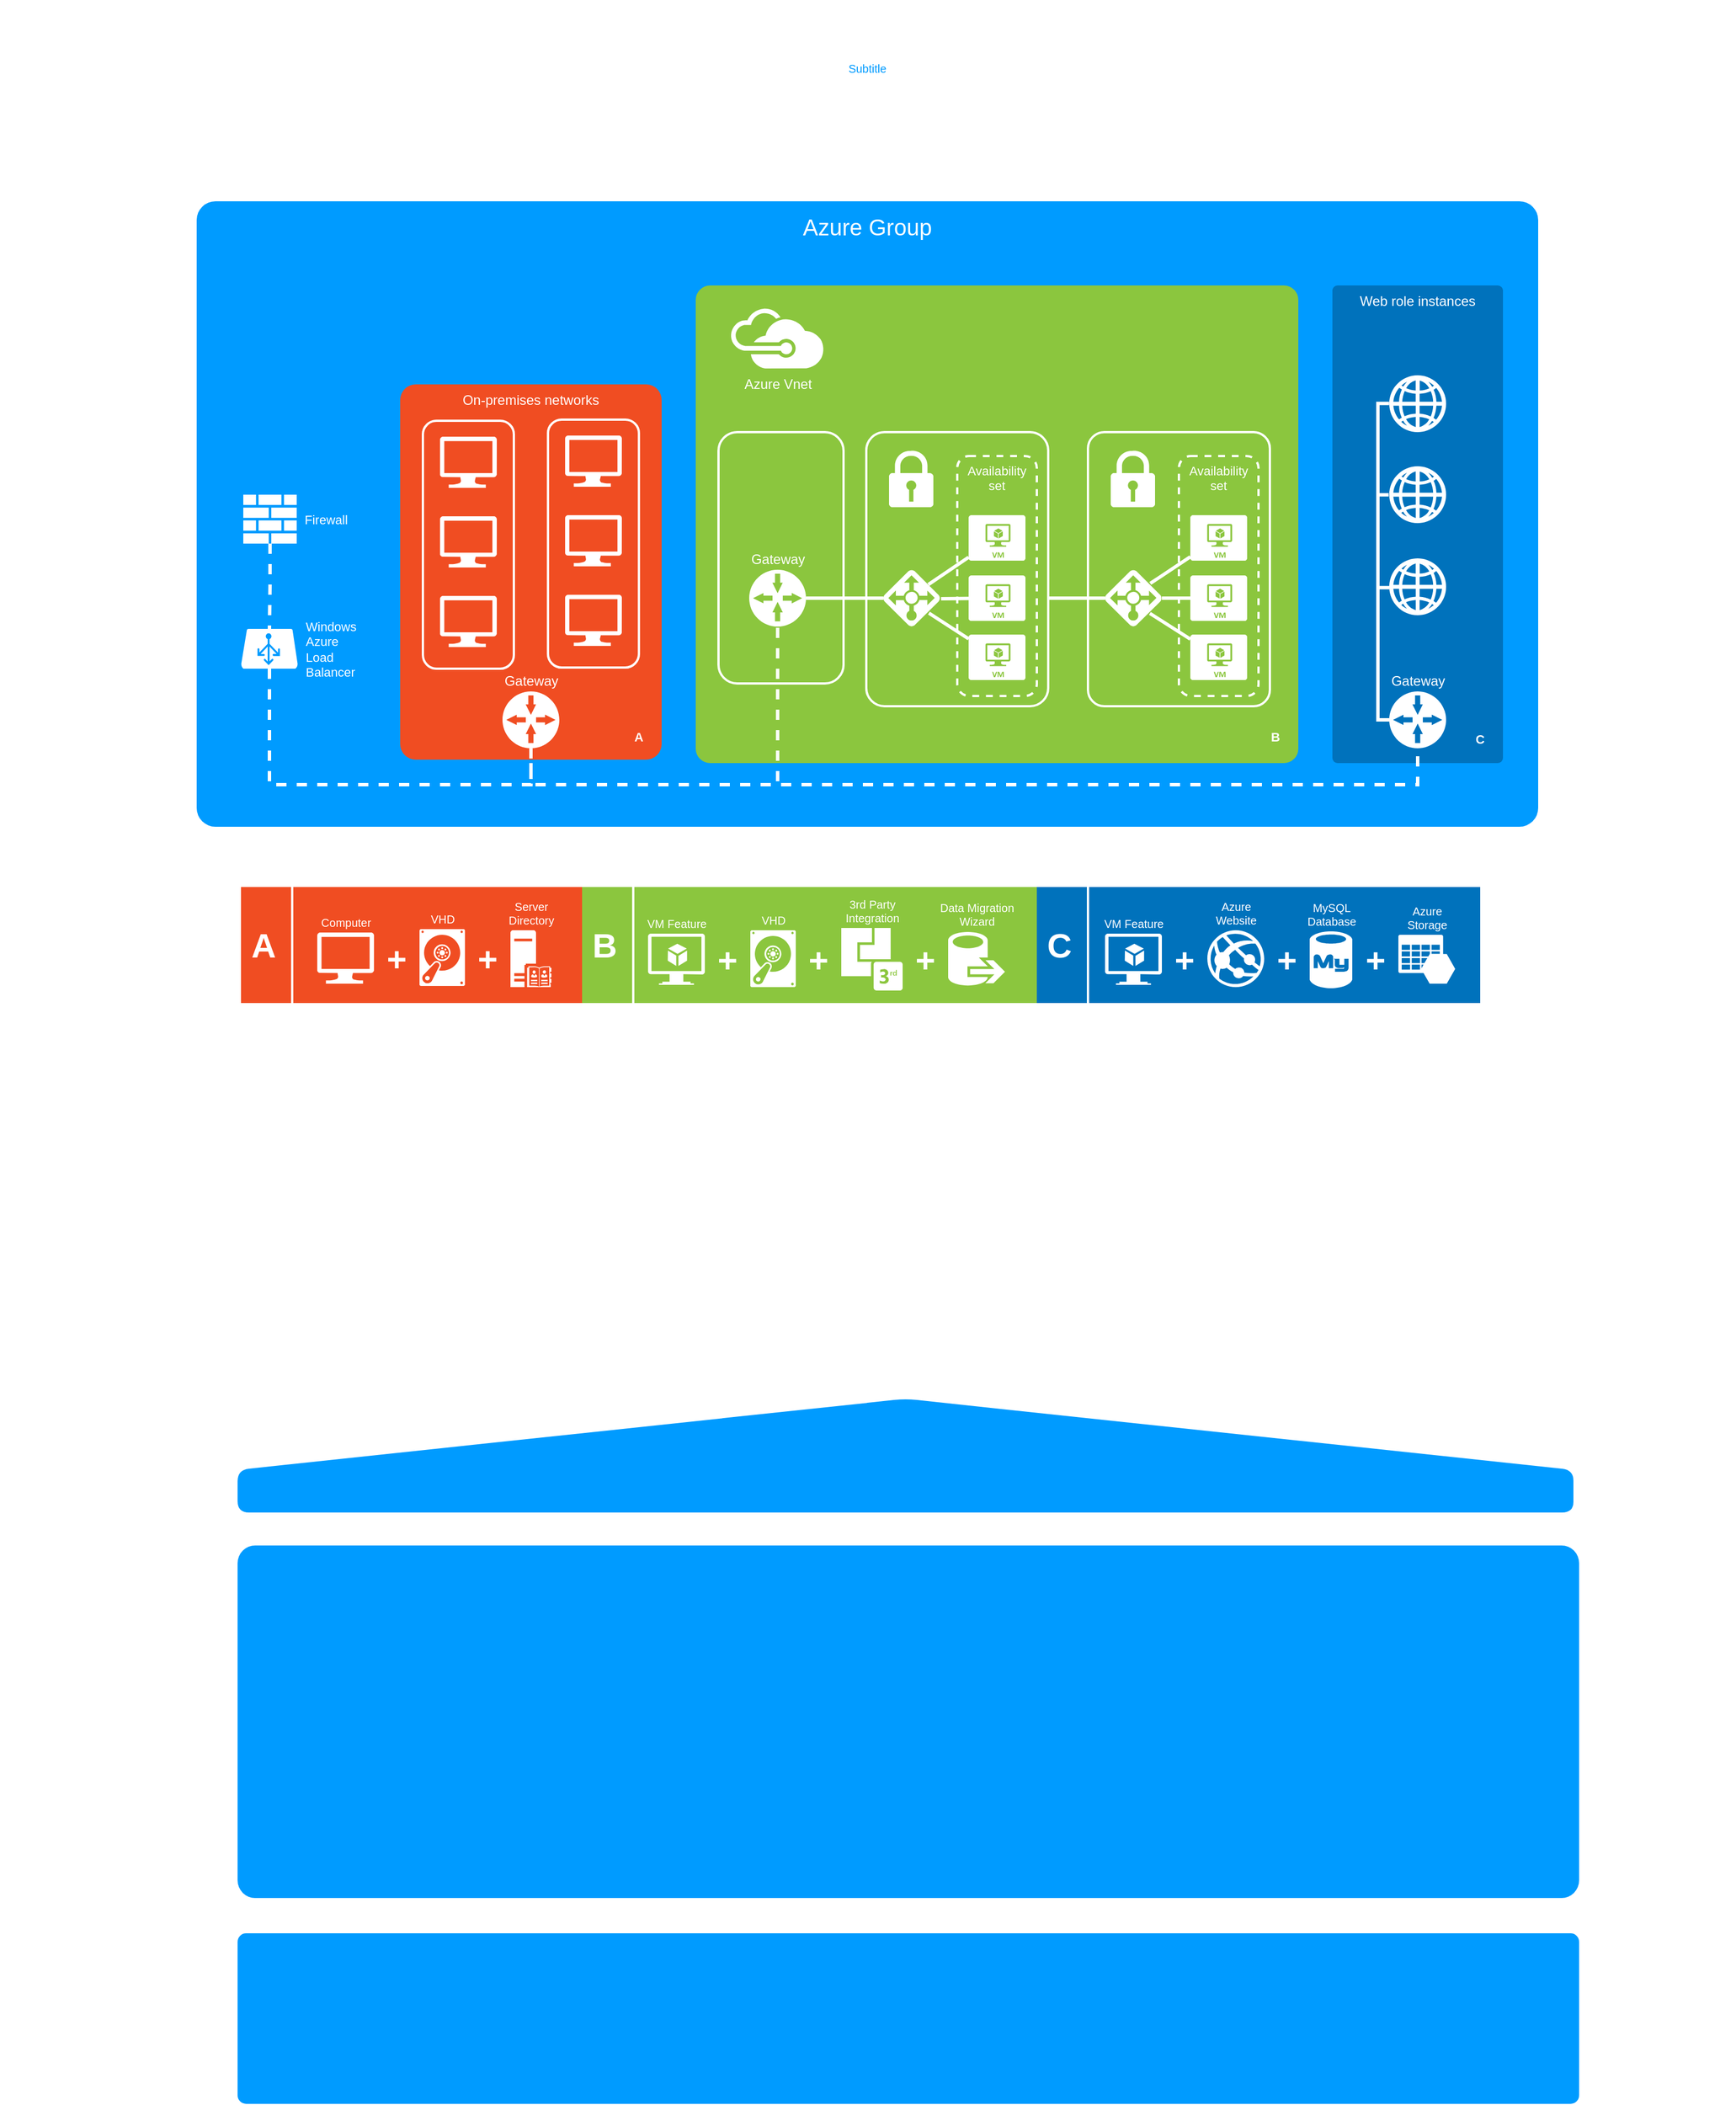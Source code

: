 <mxfile version="15.7.4" type="github">
  <diagram name="Page-1" id="7a6c530e-6e37-e111-ec74-82921da8cc10">
    <mxGraphModel dx="1483" dy="781" grid="1" gridSize="10" guides="1" tooltips="1" connect="1" arrows="1" fold="1" page="1" pageScale="1.5" pageWidth="1169" pageHeight="826" background="#FFFFFF" math="0" shadow="0">
      <root>
        <mxCell id="0" style=";html=1;" />
        <mxCell id="1" style=";html=1;" parent="0" />
        <mxCell id="23046e2b9bb16c14-116" value="Azure Group" style="whiteSpace=wrap;html=1;rounded=1;shadow=0;strokeColor=none;strokeWidth=2;fillColor=#009BFF;fontSize=20;fontColor=#FFFFFF;align=center;arcSize=3;verticalAlign=top;spacingTop=4;" parent="1" vertex="1">
          <mxGeometry x="287" y="217" width="1180" height="550" as="geometry" />
        </mxCell>
        <mxCell id="23046e2b9bb16c14-64" value="Web role instances" style="rounded=1;whiteSpace=wrap;html=1;shadow=0;strokeWidth=2;fillColor=#0072BC;fontSize=12;fontColor=#FFFFFF;align=center;strokeColor=none;arcSize=3;verticalAlign=top;" parent="1" vertex="1">
          <mxGeometry x="1286" y="291" width="150" height="420" as="geometry" />
        </mxCell>
        <mxCell id="23046e2b9bb16c14-27" value="" style="rounded=1;whiteSpace=wrap;html=1;shadow=0;strokeWidth=2;fillColor=#8BC63E;fontSize=12;fontColor=#000000;align=center;strokeColor=none;arcSize=3;" parent="1" vertex="1">
          <mxGeometry x="726" y="291" width="530" height="420" as="geometry" />
        </mxCell>
        <mxCell id="23046e2b9bb16c14-2" value="" style="rounded=1;whiteSpace=wrap;html=1;shadow=0;strokeWidth=2;fillColor=none;fontSize=12;fontColor=#000000;align=center;strokeColor=#FFFFFF;arcSize=10;" parent="1" vertex="1">
          <mxGeometry x="876" y="420" width="160" height="241" as="geometry" />
        </mxCell>
        <mxCell id="23046e2b9bb16c14-54" value="Availability set" style="rounded=1;whiteSpace=wrap;html=1;shadow=0;strokeWidth=2;fillColor=none;fontSize=11;fontColor=#FFFFFF;align=center;strokeColor=#FFFFFF;dashed=1;verticalAlign=top;" parent="1" vertex="1">
          <mxGeometry x="956" y="441" width="70" height="211" as="geometry" />
        </mxCell>
        <mxCell id="23046e2b9bb16c14-28" value="On-premises networks" style="rounded=1;whiteSpace=wrap;html=1;shadow=0;strokeWidth=2;fillColor=#F04D22;fontSize=12;fontColor=#FFFFFF;align=center;strokeColor=none;arcSize=6;verticalAlign=top;" parent="1" vertex="1">
          <mxGeometry x="466" y="378" width="230" height="330" as="geometry" />
        </mxCell>
        <mxCell id="23046e2b9bb16c14-49" value="" style="rounded=1;whiteSpace=wrap;html=1;shadow=0;strokeWidth=2;fillColor=none;fontSize=12;fontColor=#000000;align=center;strokeColor=#FFFFFF;" parent="1" vertex="1">
          <mxGeometry x="486" y="410" width="80" height="218" as="geometry" />
        </mxCell>
        <mxCell id="23046e2b9bb16c14-1" value="" style="rounded=1;whiteSpace=wrap;html=1;shadow=0;strokeWidth=2;fillColor=none;fontSize=12;fontColor=#000000;align=center;strokeColor=#FFFFFF;" parent="1" vertex="1">
          <mxGeometry x="746" y="420" width="110" height="221" as="geometry" />
        </mxCell>
        <mxCell id="24964f25f45c63f1-1" value="" style="verticalLabelPosition=bottom;html=1;verticalAlign=top;strokeColor=none;fillColor=#FFFFFF;shape=mxgraph.azure.computer;rounded=0;shadow=0;fontSize=12;fontColor=#000000;align=center;" parent="1" vertex="1">
          <mxGeometry x="501" y="424" width="50" height="45" as="geometry" />
        </mxCell>
        <mxCell id="24964f25f45c63f1-2" value="" style="verticalLabelPosition=bottom;html=1;verticalAlign=top;strokeColor=none;fillColor=#FFFFFF;shape=mxgraph.azure.computer;rounded=0;shadow=0;fontSize=12;fontColor=#000000;align=center;" parent="1" vertex="1">
          <mxGeometry x="501" y="494" width="50" height="45" as="geometry" />
        </mxCell>
        <mxCell id="24964f25f45c63f1-3" value="" style="verticalLabelPosition=bottom;html=1;verticalAlign=top;strokeColor=none;fillColor=#FFFFFF;shape=mxgraph.azure.computer;rounded=0;shadow=0;fontSize=12;fontColor=#000000;align=center;" parent="1" vertex="1">
          <mxGeometry x="501" y="564" width="50" height="45" as="geometry" />
        </mxCell>
        <mxCell id="23046e2b9bb16c14-73" style="html=1;startArrow=none;startFill=0;startSize=10;endArrow=none;endFill=0;endSize=10;strokeWidth=3;fontSize=11;fontColor=#FFFFFF;strokeColor=#FFFFFF;rounded=0;" parent="1" source="24964f25f45c63f1-5" target="23046e2b9bb16c14-7" edge="1">
          <mxGeometry relative="1" as="geometry" />
        </mxCell>
        <mxCell id="24964f25f45c63f1-5" value="Gateway" style="shadow=0;dashed=0;html=1;strokeColor=none;shape=mxgraph.mscae.enterprise.gateway;fillColor=#FFFFFF;rounded=0;fontSize=12;fontColor=#FFFFFF;align=center;labelPosition=center;verticalLabelPosition=top;verticalAlign=bottom;" parent="1" vertex="1">
          <mxGeometry x="773" y="541" width="50" height="50" as="geometry" />
        </mxCell>
        <mxCell id="24964f25f45c63f1-6" value="" style="shadow=0;dashed=0;html=1;strokeColor=none;shape=mxgraph.mscae.enterprise.lock;fillColor=#FFFFFF;rounded=0;fontSize=12;fontColor=#000000;align=center;" parent="1" vertex="1">
          <mxGeometry x="896" y="436" width="39" height="50" as="geometry" />
        </mxCell>
        <mxCell id="23046e2b9bb16c14-7" value="" style="shadow=0;dashed=0;html=1;strokeColor=none;labelPosition=center;verticalLabelPosition=bottom;verticalAlign=top;shape=mxgraph.mscae.cloud.azure_load_balancer_feature;fillColor=#FFFFFF;rounded=1;fontSize=12;fontColor=#000000;align=center;" parent="1" vertex="1">
          <mxGeometry x="891" y="541" width="50" height="50" as="geometry" />
        </mxCell>
        <mxCell id="23046e2b9bb16c14-75" style="html=1;startArrow=none;startFill=0;startSize=10;endArrow=none;endFill=0;endSize=10;strokeWidth=3;fontSize=11;fontColor=#FFFFFF;entryX=0.793;entryY=0.26;entryPerimeter=0;strokeColor=#FFFFFF;rounded=0;" parent="1" source="23046e2b9bb16c14-29" target="23046e2b9bb16c14-7" edge="1">
          <mxGeometry relative="1" as="geometry" />
        </mxCell>
        <mxCell id="23046e2b9bb16c14-29" value="" style="verticalLabelPosition=bottom;html=1;verticalAlign=top;strokeColor=none;fillColor=#FFFFFF;shape=mxgraph.azure.virtual_machine;rounded=1;shadow=0;fontSize=12;fontColor=#000000;align=center;" parent="1" vertex="1">
          <mxGeometry x="966" y="493" width="50" height="40" as="geometry" />
        </mxCell>
        <mxCell id="23046e2b9bb16c14-76" style="html=1;entryX=1.016;entryY=0.509;entryPerimeter=0;startArrow=none;startFill=0;startSize=10;endArrow=none;endFill=0;endSize=10;strokeWidth=3;fontSize=11;fontColor=#FFFFFF;strokeColor=#FFFFFF;rounded=0;" parent="1" source="23046e2b9bb16c14-30" target="23046e2b9bb16c14-7" edge="1">
          <mxGeometry relative="1" as="geometry" />
        </mxCell>
        <mxCell id="23046e2b9bb16c14-30" value="" style="verticalLabelPosition=bottom;html=1;verticalAlign=top;strokeColor=none;fillColor=#FFFFFF;shape=mxgraph.azure.virtual_machine;rounded=1;shadow=0;fontSize=12;fontColor=#000000;align=center;" parent="1" vertex="1">
          <mxGeometry x="966" y="546" width="50" height="40" as="geometry" />
        </mxCell>
        <mxCell id="23046e2b9bb16c14-77" style="html=1;entryX=0.802;entryY=0.762;entryPerimeter=0;startArrow=none;startFill=0;startSize=10;endArrow=none;endFill=0;endSize=10;strokeWidth=3;fontSize=11;fontColor=#FFFFFF;strokeColor=#FFFFFF;rounded=0;" parent="1" source="23046e2b9bb16c14-31" target="23046e2b9bb16c14-7" edge="1">
          <mxGeometry relative="1" as="geometry" />
        </mxCell>
        <mxCell id="23046e2b9bb16c14-31" value="" style="verticalLabelPosition=bottom;html=1;verticalAlign=top;strokeColor=none;fillColor=#FFFFFF;shape=mxgraph.azure.virtual_machine;rounded=1;shadow=0;fontSize=12;fontColor=#000000;align=center;" parent="1" vertex="1">
          <mxGeometry x="966" y="598" width="50" height="40" as="geometry" />
        </mxCell>
        <mxCell id="23046e2b9bb16c14-48" value="Azure Vnet" style="shadow=0;dashed=0;html=1;strokeColor=none;fillColor=#FFFFFF;labelPosition=center;verticalLabelPosition=bottom;verticalAlign=top;shape=mxgraph.office.clouds.azure;rounded=1;fontSize=12;fontColor=#FFFFFF;align=center;" parent="1" vertex="1">
          <mxGeometry x="756" y="311" width="83" height="53" as="geometry" />
        </mxCell>
        <mxCell id="23046e2b9bb16c14-50" value="" style="rounded=1;whiteSpace=wrap;html=1;shadow=0;strokeWidth=2;fillColor=none;fontSize=12;fontColor=#000000;align=center;strokeColor=#FFFFFF;" parent="1" vertex="1">
          <mxGeometry x="596" y="409" width="80" height="218" as="geometry" />
        </mxCell>
        <mxCell id="23046e2b9bb16c14-51" value="" style="verticalLabelPosition=bottom;html=1;verticalAlign=top;strokeColor=none;fillColor=#FFFFFF;shape=mxgraph.azure.computer;rounded=0;shadow=0;fontSize=12;fontColor=#000000;align=center;" parent="1" vertex="1">
          <mxGeometry x="611" y="423" width="50" height="45" as="geometry" />
        </mxCell>
        <mxCell id="23046e2b9bb16c14-52" value="" style="verticalLabelPosition=bottom;html=1;verticalAlign=top;strokeColor=none;fillColor=#FFFFFF;shape=mxgraph.azure.computer;rounded=0;shadow=0;fontSize=12;fontColor=#000000;align=center;" parent="1" vertex="1">
          <mxGeometry x="611" y="493" width="50" height="45" as="geometry" />
        </mxCell>
        <mxCell id="23046e2b9bb16c14-53" value="" style="verticalLabelPosition=bottom;html=1;verticalAlign=top;strokeColor=none;fillColor=#FFFFFF;shape=mxgraph.azure.computer;rounded=0;shadow=0;fontSize=12;fontColor=#000000;align=center;" parent="1" vertex="1">
          <mxGeometry x="611" y="563" width="50" height="45" as="geometry" />
        </mxCell>
        <mxCell id="23046e2b9bb16c14-71" style="edgeStyle=orthogonalEdgeStyle;html=1;startArrow=none;startFill=0;startSize=10;endArrow=none;endFill=0;endSize=10;strokeWidth=3;fontSize=11;fontColor=#FFFFFF;strokeColor=#FFFFFF;dashed=1;rounded=0;" parent="1" source="24964f25f45c63f1-4" target="24964f25f45c63f1-5" edge="1">
          <mxGeometry relative="1" as="geometry">
            <Array as="points">
              <mxPoint x="581" y="730" />
              <mxPoint x="798" y="730" />
            </Array>
          </mxGeometry>
        </mxCell>
        <mxCell id="24964f25f45c63f1-4" value="Gateway" style="shadow=0;dashed=0;html=1;strokeColor=none;shape=mxgraph.mscae.enterprise.gateway;fillColor=#FFFFFF;rounded=0;fontSize=12;fontColor=#FFFFFF;align=center;labelPosition=center;verticalLabelPosition=top;verticalAlign=bottom;" parent="1" vertex="1">
          <mxGeometry x="556" y="648" width="50" height="50" as="geometry" />
        </mxCell>
        <mxCell id="23046e2b9bb16c14-55" value="" style="rounded=1;whiteSpace=wrap;html=1;shadow=0;strokeWidth=2;fillColor=none;fontSize=12;fontColor=#000000;align=center;strokeColor=#FFFFFF;arcSize=9;" parent="1" vertex="1">
          <mxGeometry x="1071" y="420" width="160" height="241" as="geometry" />
        </mxCell>
        <mxCell id="23046e2b9bb16c14-56" value="&lt;span&gt;Availability set&lt;/span&gt;" style="rounded=1;whiteSpace=wrap;html=1;shadow=0;strokeWidth=2;fillColor=none;fontSize=11;fontColor=#FFFFFF;align=center;strokeColor=#FFFFFF;dashed=1;verticalAlign=top;" parent="1" vertex="1">
          <mxGeometry x="1151" y="441" width="70" height="211" as="geometry" />
        </mxCell>
        <mxCell id="23046e2b9bb16c14-57" value="" style="shadow=0;dashed=0;html=1;strokeColor=none;shape=mxgraph.mscae.enterprise.lock;fillColor=#FFFFFF;rounded=0;fontSize=12;fontColor=#000000;align=center;" parent="1" vertex="1">
          <mxGeometry x="1091" y="436" width="39" height="50" as="geometry" />
        </mxCell>
        <mxCell id="23046e2b9bb16c14-74" style="html=1;startArrow=none;startFill=0;startSize=10;endArrow=none;endFill=0;endSize=10;strokeWidth=3;fontSize=11;fontColor=#FFFFFF;strokeColor=#FFFFFF;rounded=0;edgeStyle=elbowEdgeStyle;elbow=vertical;" parent="1" source="23046e2b9bb16c14-58" target="23046e2b9bb16c14-2" edge="1">
          <mxGeometry relative="1" as="geometry" />
        </mxCell>
        <mxCell id="23046e2b9bb16c14-78" style="edgeStyle=orthogonalEdgeStyle;html=1;startArrow=none;startFill=0;startSize=10;endArrow=none;endFill=0;endSize=10;strokeWidth=3;fontSize=11;fontColor=#FFFFFF;strokeColor=#FFFFFF;rounded=0;" parent="1" source="23046e2b9bb16c14-58" target="23046e2b9bb16c14-60" edge="1">
          <mxGeometry relative="1" as="geometry" />
        </mxCell>
        <mxCell id="23046e2b9bb16c14-79" style="html=1;startArrow=none;startFill=0;startSize=10;endArrow=none;endFill=0;endSize=10;strokeWidth=3;fontSize=11;fontColor=#FFFFFF;strokeColor=#FFFFFF;rounded=0;exitX=0.796;exitY=0.241;exitPerimeter=0;" parent="1" source="23046e2b9bb16c14-58" target="23046e2b9bb16c14-59" edge="1">
          <mxGeometry relative="1" as="geometry" />
        </mxCell>
        <mxCell id="23046e2b9bb16c14-80" style="html=1;startArrow=none;startFill=0;startSize=10;endArrow=none;endFill=0;endSize=10;strokeWidth=3;fontSize=11;fontColor=#FFFFFF;strokeColor=#FFFFFF;rounded=0;exitX=0.789;exitY=0.767;exitPerimeter=0;" parent="1" source="23046e2b9bb16c14-58" target="23046e2b9bb16c14-61" edge="1">
          <mxGeometry relative="1" as="geometry" />
        </mxCell>
        <mxCell id="23046e2b9bb16c14-58" value="" style="shadow=0;dashed=0;html=1;strokeColor=none;labelPosition=center;verticalLabelPosition=bottom;verticalAlign=top;shape=mxgraph.mscae.cloud.azure_load_balancer_feature;fillColor=#FFFFFF;rounded=1;fontSize=12;fontColor=#000000;align=center;" parent="1" vertex="1">
          <mxGeometry x="1086" y="541" width="50" height="50" as="geometry" />
        </mxCell>
        <mxCell id="23046e2b9bb16c14-59" value="" style="verticalLabelPosition=bottom;html=1;verticalAlign=top;strokeColor=none;fillColor=#FFFFFF;shape=mxgraph.azure.virtual_machine;rounded=1;shadow=0;fontSize=12;fontColor=#000000;align=center;" parent="1" vertex="1">
          <mxGeometry x="1161" y="493" width="50" height="40" as="geometry" />
        </mxCell>
        <mxCell id="23046e2b9bb16c14-60" value="" style="verticalLabelPosition=bottom;html=1;verticalAlign=top;strokeColor=none;fillColor=#FFFFFF;shape=mxgraph.azure.virtual_machine;rounded=1;shadow=0;fontSize=12;fontColor=#000000;align=center;" parent="1" vertex="1">
          <mxGeometry x="1161" y="546" width="50" height="40" as="geometry" />
        </mxCell>
        <mxCell id="23046e2b9bb16c14-61" value="" style="verticalLabelPosition=bottom;html=1;verticalAlign=top;strokeColor=none;fillColor=#FFFFFF;shape=mxgraph.azure.virtual_machine;rounded=1;shadow=0;fontSize=12;fontColor=#000000;align=center;" parent="1" vertex="1">
          <mxGeometry x="1161" y="598" width="50" height="40" as="geometry" />
        </mxCell>
        <mxCell id="23046e2b9bb16c14-69" style="edgeStyle=orthogonalEdgeStyle;html=1;startArrow=none;startFill=0;startSize=10;endArrow=none;endFill=0;endSize=10;strokeWidth=3;fontSize=11;fontColor=#FFFFFF;strokeColor=#FFFFFF;dashed=1;rounded=0;" parent="1" source="23046e2b9bb16c14-62" target="23046e2b9bb16c14-63" edge="1">
          <mxGeometry relative="1" as="geometry" />
        </mxCell>
        <mxCell id="23046e2b9bb16c14-62" value="Firewall" style="shadow=0;dashed=0;html=1;strokeColor=none;labelPosition=right;verticalLabelPosition=middle;verticalAlign=middle;shape=mxgraph.office.concepts.firewall;fillColor=#FFFFFF;rounded=1;fontSize=11;fontColor=#FFFFFF;align=left;spacingLeft=5;" parent="1" vertex="1">
          <mxGeometry x="328" y="475" width="47" height="43" as="geometry" />
        </mxCell>
        <mxCell id="23046e2b9bb16c14-70" style="edgeStyle=orthogonalEdgeStyle;html=1;startArrow=none;startFill=0;startSize=10;endArrow=none;endFill=0;endSize=10;strokeWidth=3;fontSize=11;fontColor=#FFFFFF;strokeColor=#FFFFFF;dashed=1;rounded=0;" parent="1" source="24964f25f45c63f1-4" target="23046e2b9bb16c14-68" edge="1">
          <mxGeometry relative="1" as="geometry">
            <mxPoint x="606" y="730" as="sourcePoint" />
            <Array as="points">
              <mxPoint x="581" y="730" />
              <mxPoint x="1361" y="730" />
            </Array>
          </mxGeometry>
        </mxCell>
        <mxCell id="23046e2b9bb16c14-72" style="edgeStyle=orthogonalEdgeStyle;html=1;startArrow=none;startFill=0;startSize=10;endArrow=none;endFill=0;endSize=10;strokeWidth=3;fontSize=11;fontColor=#FFFFFF;strokeColor=#FFFFFF;dashed=1;rounded=0;" parent="1" source="23046e2b9bb16c14-63" target="24964f25f45c63f1-4" edge="1">
          <mxGeometry relative="1" as="geometry">
            <Array as="points">
              <mxPoint x="351" y="730" />
              <mxPoint x="581" y="730" />
            </Array>
          </mxGeometry>
        </mxCell>
        <mxCell id="23046e2b9bb16c14-63" value="Windows&lt;div&gt;Azure&lt;/div&gt;&lt;div&gt;Load&lt;/div&gt;&lt;div&gt;Balancer&lt;/div&gt;" style="verticalLabelPosition=middle;html=1;verticalAlign=middle;strokeColor=none;fillColor=#FFFFFF;shape=mxgraph.azure.azure_load_balancer;rounded=1;shadow=0;dashed=1;fontSize=11;fontColor=#FFFFFF;align=left;labelPosition=right;spacingLeft=5;" parent="1" vertex="1">
          <mxGeometry x="326" y="593" width="50" height="35" as="geometry" />
        </mxCell>
        <mxCell id="23046e2b9bb16c14-65" value="" style="shadow=0;dashed=0;html=1;strokeColor=none;shape=mxgraph.mscae.enterprise.web;fillColor=#FFFFFF;rounded=1;fontSize=11;fontColor=#FFFFFF;align=center;" parent="1" vertex="1">
          <mxGeometry x="1336" y="531" width="50" height="50" as="geometry" />
        </mxCell>
        <mxCell id="23046e2b9bb16c14-66" value="" style="shadow=0;dashed=0;html=1;strokeColor=none;shape=mxgraph.mscae.enterprise.web;fillColor=#FFFFFF;rounded=1;fontSize=11;fontColor=#FFFFFF;align=center;" parent="1" vertex="1">
          <mxGeometry x="1336" y="450" width="50" height="50" as="geometry" />
        </mxCell>
        <mxCell id="23046e2b9bb16c14-67" value="" style="shadow=0;dashed=0;html=1;strokeColor=none;shape=mxgraph.mscae.enterprise.web;fillColor=#FFFFFF;rounded=1;fontSize=11;fontColor=#FFFFFF;align=center;" parent="1" vertex="1">
          <mxGeometry x="1336" y="370" width="50" height="50" as="geometry" />
        </mxCell>
        <mxCell id="23046e2b9bb16c14-117" style="edgeStyle=orthogonalEdgeStyle;rounded=0;elbow=vertical;html=1;startArrow=none;startFill=0;startSize=10;endArrow=none;endFill=0;endSize=10;strokeColor=#FFFFFF;strokeWidth=3;fontSize=20;fontColor=#FFFFFF;entryX=0.004;entryY=0.516;entryPerimeter=0;" parent="1" source="23046e2b9bb16c14-68" target="23046e2b9bb16c14-65" edge="1">
          <mxGeometry relative="1" as="geometry">
            <mxPoint x="1520" y="590" as="targetPoint" />
            <Array as="points">
              <mxPoint x="1326" y="673" />
              <mxPoint x="1326" y="557" />
            </Array>
          </mxGeometry>
        </mxCell>
        <mxCell id="23046e2b9bb16c14-119" style="edgeStyle=orthogonalEdgeStyle;rounded=0;elbow=vertical;html=1;entryX=-0.002;entryY=0.494;entryPerimeter=0;startArrow=none;startFill=0;startSize=10;endArrow=none;endFill=0;endSize=10;strokeColor=#FFFFFF;strokeWidth=3;fontSize=20;fontColor=#FFFFFF;" parent="1" source="23046e2b9bb16c14-68" target="23046e2b9bb16c14-67" edge="1">
          <mxGeometry relative="1" as="geometry">
            <Array as="points">
              <mxPoint x="1326" y="673" />
              <mxPoint x="1326" y="395" />
            </Array>
          </mxGeometry>
        </mxCell>
        <mxCell id="23046e2b9bb16c14-68" value="Gateway" style="shadow=0;dashed=0;html=1;strokeColor=none;shape=mxgraph.mscae.enterprise.gateway;fillColor=#FFFFFF;rounded=0;fontSize=12;fontColor=#FFFFFF;align=center;labelPosition=center;verticalLabelPosition=top;verticalAlign=bottom;" parent="1" vertex="1">
          <mxGeometry x="1336" y="648" width="50" height="50" as="geometry" />
        </mxCell>
        <mxCell id="23046e2b9bb16c14-81" value="A" style="text;html=1;strokeColor=none;fillColor=none;align=center;verticalAlign=middle;whiteSpace=wrap;rounded=1;shadow=0;fontSize=11;fontColor=#FFFFFF;fontStyle=1" parent="1" vertex="1">
          <mxGeometry x="666" y="678" width="20" height="20" as="geometry" />
        </mxCell>
        <mxCell id="23046e2b9bb16c14-82" value="B" style="text;html=1;strokeColor=none;fillColor=none;align=center;verticalAlign=middle;whiteSpace=wrap;rounded=1;shadow=0;fontSize=11;fontColor=#FFFFFF;fontStyle=1" parent="1" vertex="1">
          <mxGeometry x="1226" y="678" width="20" height="20" as="geometry" />
        </mxCell>
        <mxCell id="23046e2b9bb16c14-83" value="C" style="text;html=1;strokeColor=none;fillColor=none;align=center;verticalAlign=middle;whiteSpace=wrap;rounded=1;shadow=0;fontSize=11;fontColor=#FFFFFF;fontStyle=1" parent="1" vertex="1">
          <mxGeometry x="1406" y="680" width="20" height="20" as="geometry" />
        </mxCell>
        <mxCell id="23046e2b9bb16c14-84" value="" style="rounded=0;whiteSpace=wrap;html=1;shadow=0;strokeWidth=2;fillColor=#F04D22;fontSize=12;fontColor=#FFFFFF;align=center;strokeColor=none;arcSize=6;verticalAlign=top;" parent="1" vertex="1">
          <mxGeometry x="326" y="820" width="300" height="102" as="geometry" />
        </mxCell>
        <mxCell id="23046e2b9bb16c14-85" value="" style="rounded=0;whiteSpace=wrap;html=1;shadow=0;strokeWidth=2;fillColor=#8BC63E;fontSize=12;fontColor=#FFFFFF;align=center;strokeColor=none;arcSize=6;verticalAlign=top;" parent="1" vertex="1">
          <mxGeometry x="626" y="820" width="400" height="102" as="geometry" />
        </mxCell>
        <mxCell id="23046e2b9bb16c14-86" value="" style="rounded=0;whiteSpace=wrap;html=1;shadow=0;strokeWidth=2;fillColor=#0072BC;fontSize=12;fontColor=#FFFFFF;align=center;strokeColor=none;arcSize=3;verticalAlign=top;" parent="1" vertex="1">
          <mxGeometry x="1026" y="820" width="390" height="102" as="geometry" />
        </mxCell>
        <mxCell id="23046e2b9bb16c14-87" value="A" style="text;html=1;strokeColor=none;fillColor=none;align=center;verticalAlign=middle;whiteSpace=wrap;rounded=1;shadow=0;fontSize=30;fontColor=#FFFFFF;fontStyle=1" parent="1" vertex="1">
          <mxGeometry x="326" y="853" width="40" height="35" as="geometry" />
        </mxCell>
        <mxCell id="23046e2b9bb16c14-88" value="B" style="text;html=1;strokeColor=none;fillColor=none;align=center;verticalAlign=middle;whiteSpace=wrap;rounded=1;shadow=0;fontSize=30;fontColor=#FFFFFF;fontStyle=1" parent="1" vertex="1">
          <mxGeometry x="626" y="853" width="40" height="35" as="geometry" />
        </mxCell>
        <mxCell id="23046e2b9bb16c14-89" value="C" style="text;html=1;strokeColor=none;fillColor=none;align=center;verticalAlign=middle;whiteSpace=wrap;rounded=1;shadow=0;fontSize=30;fontColor=#FFFFFF;fontStyle=1" parent="1" vertex="1">
          <mxGeometry x="1026" y="853" width="40" height="35" as="geometry" />
        </mxCell>
        <mxCell id="23046e2b9bb16c14-90" value="Computer" style="verticalLabelPosition=top;html=1;verticalAlign=bottom;strokeColor=none;fillColor=#FFFFFF;shape=mxgraph.azure.computer;rounded=0;shadow=0;fontSize=10;fontColor=#FFFFFF;align=center;labelPosition=center;" parent="1" vertex="1">
          <mxGeometry x="393" y="860" width="50" height="45" as="geometry" />
        </mxCell>
        <mxCell id="23046e2b9bb16c14-91" value="VHD" style="shadow=0;html=1;strokeColor=none;fillColor=#FFFFFF;labelPosition=center;verticalLabelPosition=top;verticalAlign=bottom;shape=mxgraph.azure.vhd;rounded=0;fontSize=10;fontColor=#FFFFFF;align=center;" parent="1" vertex="1">
          <mxGeometry x="483" y="857" width="40" height="50" as="geometry" />
        </mxCell>
        <mxCell id="23046e2b9bb16c14-92" value="+" style="text;html=1;strokeColor=none;fillColor=none;align=center;verticalAlign=middle;whiteSpace=wrap;rounded=1;shadow=0;fontSize=30;fontColor=#FFFFFF;fontStyle=1" parent="1" vertex="1">
          <mxGeometry x="443" y="865" width="40" height="35" as="geometry" />
        </mxCell>
        <mxCell id="23046e2b9bb16c14-93" value="+" style="text;html=1;strokeColor=none;fillColor=none;align=center;verticalAlign=middle;whiteSpace=wrap;rounded=1;shadow=0;fontSize=30;fontColor=#FFFFFF;fontStyle=1" parent="1" vertex="1">
          <mxGeometry x="523" y="865" width="40" height="35" as="geometry" />
        </mxCell>
        <mxCell id="23046e2b9bb16c14-94" value="Server&lt;div&gt;Directory&lt;/div&gt;" style="shadow=0;html=1;strokeColor=none;shape=mxgraph.mscae.enterprise.server_directory;fillColor=#FFFFFF;rounded=0;fontSize=10;fontColor=#FFFFFF;align=center;verticalAlign=bottom;labelPosition=center;verticalLabelPosition=top;" parent="1" vertex="1">
          <mxGeometry x="563" y="858" width="36" height="50" as="geometry" />
        </mxCell>
        <mxCell id="23046e2b9bb16c14-95" value="VM Feature" style="shadow=0;html=1;strokeColor=none;fillColor=#FFFFFF;labelPosition=center;verticalLabelPosition=top;verticalAlign=bottom;shape=mxgraph.azure.virtual_machine_feature;rounded=0;fontSize=10;fontColor=#FFFFFF;align=center;" parent="1" vertex="1">
          <mxGeometry x="684" y="861" width="50" height="45" as="geometry" />
        </mxCell>
        <mxCell id="23046e2b9bb16c14-96" value="+" style="text;html=1;strokeColor=none;fillColor=none;align=center;verticalAlign=middle;whiteSpace=wrap;rounded=1;shadow=0;fontSize=30;fontColor=#FFFFFF;fontStyle=1" parent="1" vertex="1">
          <mxGeometry x="734" y="866" width="40" height="35" as="geometry" />
        </mxCell>
        <mxCell id="23046e2b9bb16c14-97" value="VHD" style="shadow=0;html=1;strokeColor=none;fillColor=#FFFFFF;labelPosition=center;verticalLabelPosition=top;verticalAlign=bottom;shape=mxgraph.azure.vhd;rounded=0;fontSize=10;fontColor=#FFFFFF;align=center;" parent="1" vertex="1">
          <mxGeometry x="774" y="858" width="40" height="50" as="geometry" />
        </mxCell>
        <mxCell id="23046e2b9bb16c14-98" value="3rd Party&lt;div&gt;Integration&lt;/div&gt;" style="shadow=0;html=1;strokeColor=none;fillColor=#FFFFFF;labelPosition=center;verticalLabelPosition=top;verticalAlign=bottom;shape=mxgraph.office.communications.3rd_party_integration;rounded=0;fontSize=10;fontColor=#FFFFFF;align=center;" parent="1" vertex="1">
          <mxGeometry x="854" y="856" width="54" height="55" as="geometry" />
        </mxCell>
        <mxCell id="23046e2b9bb16c14-99" value="+" style="text;html=1;strokeColor=none;fillColor=none;align=center;verticalAlign=middle;whiteSpace=wrap;rounded=1;shadow=0;fontSize=30;fontColor=#FFFFFF;fontStyle=1" parent="1" vertex="1">
          <mxGeometry x="814" y="866" width="40" height="35" as="geometry" />
        </mxCell>
        <mxCell id="23046e2b9bb16c14-100" value="+" style="text;html=1;strokeColor=none;fillColor=none;align=center;verticalAlign=middle;whiteSpace=wrap;rounded=1;shadow=0;fontSize=30;fontColor=#FFFFFF;fontStyle=1" parent="1" vertex="1">
          <mxGeometry x="908" y="866" width="40" height="35" as="geometry" />
        </mxCell>
        <mxCell id="23046e2b9bb16c14-101" value="Data Migration&lt;div&gt;Wizard&lt;/div&gt;" style="shadow=0;html=1;strokeColor=none;shape=mxgraph.mscae.intune.data_migration_wizard;fillColor=#FFFFFF;rounded=0;fontSize=10;fontColor=#FFFFFF;align=center;verticalAlign=bottom;labelPosition=center;verticalLabelPosition=top;" parent="1" vertex="1">
          <mxGeometry x="948" y="859" width="50" height="48" as="geometry" />
        </mxCell>
        <mxCell id="23046e2b9bb16c14-102" value="VM Feature" style="shadow=0;html=1;strokeColor=none;fillColor=#FFFFFF;labelPosition=center;verticalLabelPosition=top;verticalAlign=bottom;shape=mxgraph.azure.virtual_machine_feature;rounded=0;fontSize=10;fontColor=#FFFFFF;align=center;" parent="1" vertex="1">
          <mxGeometry x="1086" y="861" width="50" height="45" as="geometry" />
        </mxCell>
        <mxCell id="23046e2b9bb16c14-103" value="" style="line;strokeWidth=2;direction=south;html=1;rounded=0;shadow=0;fillColor=none;fontSize=30;fontColor=#FFFFFF;align=center;strokeColor=#FFFFFF;" parent="1" vertex="1">
          <mxGeometry x="366" y="820" width="10" height="102" as="geometry" />
        </mxCell>
        <mxCell id="23046e2b9bb16c14-104" value="" style="line;strokeWidth=2;direction=south;html=1;rounded=0;shadow=0;fillColor=none;fontSize=30;fontColor=#FFFFFF;align=center;strokeColor=#FFFFFF;" parent="1" vertex="1">
          <mxGeometry x="666" y="820" width="10" height="102" as="geometry" />
        </mxCell>
        <mxCell id="23046e2b9bb16c14-105" value="" style="line;strokeWidth=2;direction=south;html=1;rounded=0;shadow=0;fillColor=none;fontSize=30;fontColor=#FFFFFF;align=center;strokeColor=#FFFFFF;" parent="1" vertex="1">
          <mxGeometry x="1066" y="820" width="10" height="102" as="geometry" />
        </mxCell>
        <mxCell id="23046e2b9bb16c14-106" value="+" style="text;html=1;strokeColor=none;fillColor=none;align=center;verticalAlign=middle;whiteSpace=wrap;rounded=1;shadow=0;fontSize=30;fontColor=#FFFFFF;fontStyle=1" parent="1" vertex="1">
          <mxGeometry x="1136" y="866" width="40" height="35" as="geometry" />
        </mxCell>
        <mxCell id="23046e2b9bb16c14-107" value="Azure&lt;div&gt;Website&lt;/div&gt;" style="verticalLabelPosition=top;html=1;verticalAlign=bottom;strokeColor=none;fillColor=#FFFFFF;shape=mxgraph.azure.azure_website;rounded=0;shadow=0;fontSize=10;fontColor=#FFFFFF;align=center;labelPosition=center;" parent="1" vertex="1">
          <mxGeometry x="1176" y="858" width="50" height="50" as="geometry" />
        </mxCell>
        <mxCell id="23046e2b9bb16c14-108" value="+" style="text;html=1;strokeColor=none;fillColor=none;align=center;verticalAlign=middle;whiteSpace=wrap;rounded=1;shadow=0;fontSize=30;fontColor=#FFFFFF;fontStyle=1" parent="1" vertex="1">
          <mxGeometry x="1226" y="866" width="40" height="35" as="geometry" />
        </mxCell>
        <mxCell id="23046e2b9bb16c14-109" value="MySQL&lt;div&gt;Database&lt;/div&gt;" style="verticalLabelPosition=top;html=1;verticalAlign=bottom;strokeColor=none;fillColor=#FFFFFF;shape=mxgraph.azure.mysql_database;rounded=0;shadow=0;fontSize=10;fontColor=#FFFFFF;align=center;labelPosition=center;" parent="1" vertex="1">
          <mxGeometry x="1266" y="859" width="37.5" height="50" as="geometry" />
        </mxCell>
        <mxCell id="23046e2b9bb16c14-110" value="+" style="text;html=1;strokeColor=none;fillColor=none;align=center;verticalAlign=middle;whiteSpace=wrap;rounded=1;shadow=0;fontSize=30;fontColor=#FFFFFF;fontStyle=1" parent="1" vertex="1">
          <mxGeometry x="1304" y="866" width="40" height="35" as="geometry" />
        </mxCell>
        <mxCell id="23046e2b9bb16c14-111" value="Azure&lt;div&gt;Storage&lt;/div&gt;" style="shadow=0;html=1;strokeColor=none;labelPosition=center;verticalLabelPosition=top;verticalAlign=bottom;shape=mxgraph.mscae.cloud.azure_storage;fillColor=#FFFFFF;rounded=0;fontSize=10;fontColor=#FFFFFF;align=center;" parent="1" vertex="1">
          <mxGeometry x="1344" y="862" width="50" height="43" as="geometry" />
        </mxCell>
        <mxCell id="23046e2b9bb16c14-113" value="Title" style="text;strokeColor=none;fillColor=none;html=1;fontSize=24;fontStyle=1;verticalAlign=middle;align=center;rounded=0;shadow=0;fontColor=#FFFFFF;" parent="1" vertex="1">
          <mxGeometry x="120" y="40" width="1510" height="40" as="geometry" />
        </mxCell>
        <mxCell id="23046e2b9bb16c14-114" value="Subtitle" style="text;html=1;strokeColor=none;fillColor=none;align=center;verticalAlign=middle;whiteSpace=wrap;rounded=0;shadow=0;fontSize=10;fontColor=#009BFF;" parent="1" vertex="1">
          <mxGeometry x="114" y="90" width="1526" height="20" as="geometry" />
        </mxCell>
        <mxCell id="23046e2b9bb16c14-115" value="&lt;h1&gt;Heading&lt;/h1&gt;&lt;p&gt;Lorem ipsum dolor sit amet, consectetur adipisicing elit, sed do eiusmod tempor incididunt ut labore et dolore magna aliqua.&lt;/p&gt;" style="text;html=1;strokeColor=none;fillColor=none;spacing=5;spacingTop=-20;whiteSpace=wrap;overflow=hidden;rounded=0;shadow=0;fontSize=10;fontColor=#FFFFFF;align=left;" parent="1" vertex="1">
          <mxGeometry x="323" y="952" width="1041" height="70" as="geometry" />
        </mxCell>
        <mxCell id="23046e2b9bb16c14-118" style="edgeStyle=orthogonalEdgeStyle;rounded=0;elbow=vertical;html=1;startArrow=none;startFill=0;startSize=10;endArrow=none;endFill=0;endSize=10;strokeColor=#FFFFFF;strokeWidth=3;fontSize=20;fontColor=#FFFFFF;entryX=-0.009;entryY=0.502;entryPerimeter=0;" parent="1" source="23046e2b9bb16c14-68" target="23046e2b9bb16c14-66" edge="1">
          <mxGeometry relative="1" as="geometry">
            <mxPoint x="1346.333" y="566.667" as="targetPoint" />
            <mxPoint x="1371" y="658" as="sourcePoint" />
            <Array as="points">
              <mxPoint x="1326" y="673" />
              <mxPoint x="1326" y="475" />
            </Array>
          </mxGeometry>
        </mxCell>
        <mxCell id="6FvnfzGC1FLXj1aqM7wh-3" value="" style="whiteSpace=wrap;html=1;rounded=1;shadow=0;strokeColor=none;strokeWidth=2;fillColor=#009BFF;fontSize=20;fontColor=#FFFFFF;align=center;arcSize=5;verticalAlign=top;spacingTop=4;" vertex="1" parent="1">
          <mxGeometry x="323" y="1399" width="1180" height="310" as="geometry" />
        </mxCell>
        <mxCell id="6FvnfzGC1FLXj1aqM7wh-4" value="" style="whiteSpace=wrap;html=1;rounded=1;shadow=0;strokeColor=none;strokeWidth=2;fillColor=#009BFF;fontSize=20;fontColor=#FFFFFF;align=center;arcSize=5;verticalAlign=top;spacingTop=4;" vertex="1" parent="1">
          <mxGeometry x="323" y="1740" width="1180" height="150" as="geometry" />
        </mxCell>
        <mxCell id="6FvnfzGC1FLXj1aqM7wh-5" value="" style="shape=offPageConnector;whiteSpace=wrap;html=1;size=0.625;rotation=-180;fillColor=#009BFF;strokeColor=none;rounded=1;" vertex="1" parent="1">
          <mxGeometry x="323" y="1270" width="1175" height="100" as="geometry" />
        </mxCell>
      </root>
    </mxGraphModel>
  </diagram>
</mxfile>
